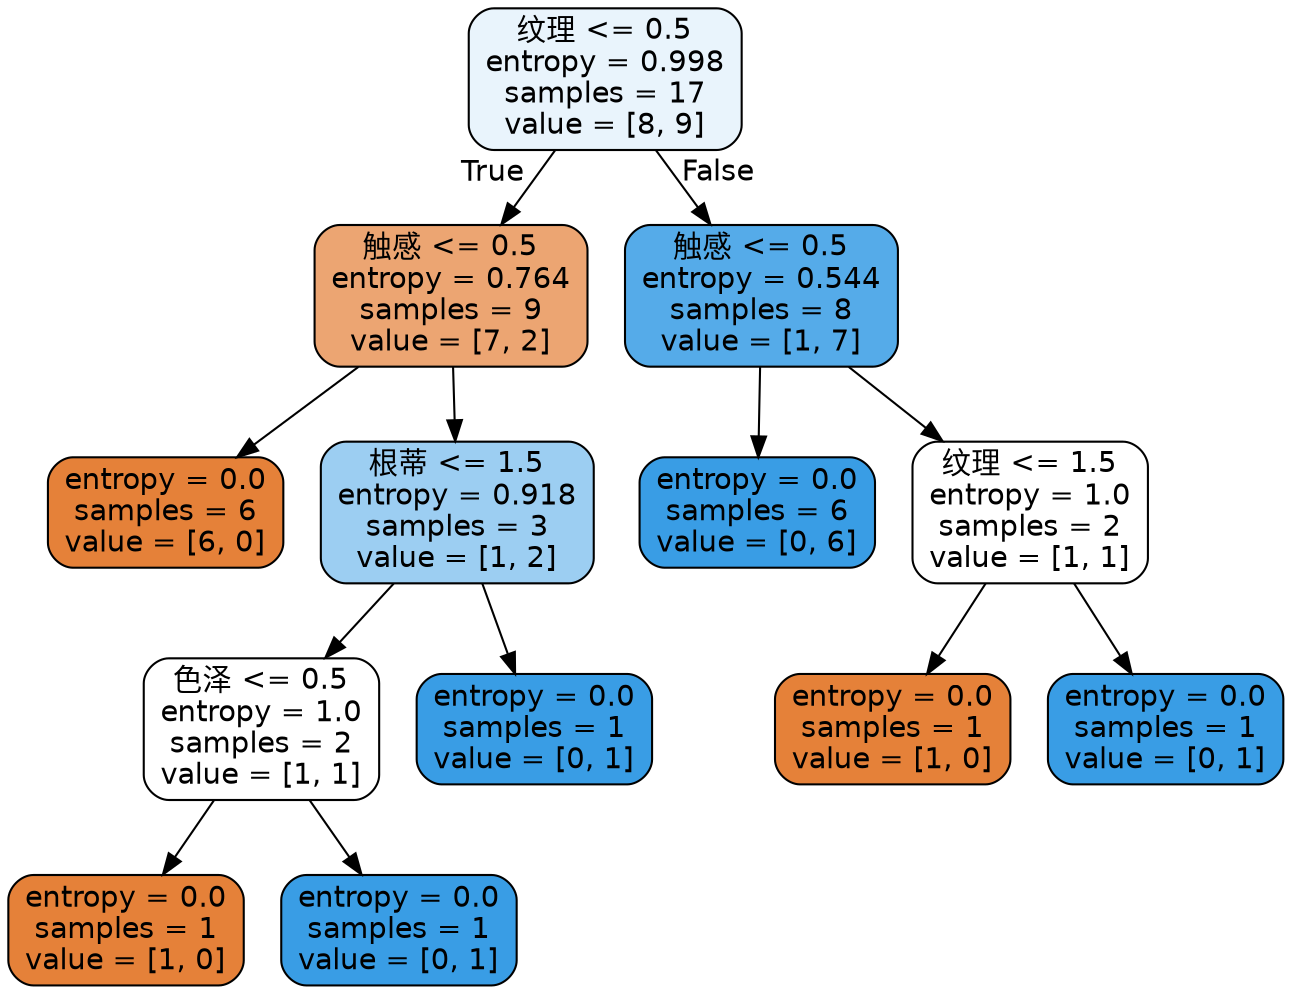 digraph Tree {
node [shape=box, style="filled, rounded", color="black", fontname=helvetica] ;
edge [fontname=helvetica] ;
0 [label="纹理 <= 0.5\nentropy = 0.998\nsamples = 17\nvalue = [8, 9]", fillcolor="#e9f4fc"] ;
1 [label="触感 <= 0.5\nentropy = 0.764\nsamples = 9\nvalue = [7, 2]", fillcolor="#eca572"] ;
0 -> 1 [labeldistance=2.5, labelangle=45, headlabel="True"] ;
2 [label="entropy = 0.0\nsamples = 6\nvalue = [6, 0]", fillcolor="#e58139"] ;
1 -> 2 ;
3 [label="根蒂 <= 1.5\nentropy = 0.918\nsamples = 3\nvalue = [1, 2]", fillcolor="#9ccef2"] ;
1 -> 3 ;
4 [label="色泽 <= 0.5\nentropy = 1.0\nsamples = 2\nvalue = [1, 1]", fillcolor="#ffffff"] ;
3 -> 4 ;
5 [label="entropy = 0.0\nsamples = 1\nvalue = [1, 0]", fillcolor="#e58139"] ;
4 -> 5 ;
6 [label="entropy = 0.0\nsamples = 1\nvalue = [0, 1]", fillcolor="#399de5"] ;
4 -> 6 ;
7 [label="entropy = 0.0\nsamples = 1\nvalue = [0, 1]", fillcolor="#399de5"] ;
3 -> 7 ;
8 [label="触感 <= 0.5\nentropy = 0.544\nsamples = 8\nvalue = [1, 7]", fillcolor="#55abe9"] ;
0 -> 8 [labeldistance=2.5, labelangle=-45, headlabel="False"] ;
9 [label="entropy = 0.0\nsamples = 6\nvalue = [0, 6]", fillcolor="#399de5"] ;
8 -> 9 ;
10 [label="纹理 <= 1.5\nentropy = 1.0\nsamples = 2\nvalue = [1, 1]", fillcolor="#ffffff"] ;
8 -> 10 ;
11 [label="entropy = 0.0\nsamples = 1\nvalue = [1, 0]", fillcolor="#e58139"] ;
10 -> 11 ;
12 [label="entropy = 0.0\nsamples = 1\nvalue = [0, 1]", fillcolor="#399de5"] ;
10 -> 12 ;
}